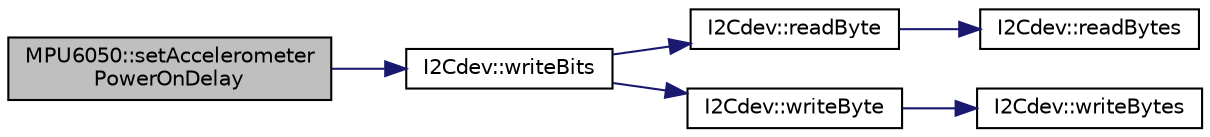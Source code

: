 digraph "MPU6050::setAccelerometerPowerOnDelay"
{
  edge [fontname="Helvetica",fontsize="10",labelfontname="Helvetica",labelfontsize="10"];
  node [fontname="Helvetica",fontsize="10",shape=record];
  rankdir="LR";
  Node834 [label="MPU6050::setAccelerometer\lPowerOnDelay",height=0.2,width=0.4,color="black", fillcolor="grey75", style="filled", fontcolor="black"];
  Node834 -> Node835 [color="midnightblue",fontsize="10",style="solid",fontname="Helvetica"];
  Node835 [label="I2Cdev::writeBits",height=0.2,width=0.4,color="black", fillcolor="white", style="filled",URL="$class_i2_cdev.html#a913371251b6a41520c080115650e1b59",tooltip="Write multiple bits in an 8-bit device register. "];
  Node835 -> Node836 [color="midnightblue",fontsize="10",style="solid",fontname="Helvetica"];
  Node836 [label="I2Cdev::readByte",height=0.2,width=0.4,color="black", fillcolor="white", style="filled",URL="$class_i2_cdev.html#aef1db446b45660c6631fc780278ac366",tooltip="Read single byte from an 8-bit device register. "];
  Node836 -> Node837 [color="midnightblue",fontsize="10",style="solid",fontname="Helvetica"];
  Node837 [label="I2Cdev::readBytes",height=0.2,width=0.4,color="black", fillcolor="white", style="filled",URL="$class_i2_cdev.html#ae1eed9468ce4653e080bfd8481d2ac88",tooltip="Read multiple bytes from an 8-bit device register. "];
  Node835 -> Node838 [color="midnightblue",fontsize="10",style="solid",fontname="Helvetica"];
  Node838 [label="I2Cdev::writeByte",height=0.2,width=0.4,color="black", fillcolor="white", style="filled",URL="$class_i2_cdev.html#aeb297637ef985cd562da465ba61b7042",tooltip="Write single byte to an 8-bit device register. "];
  Node838 -> Node839 [color="midnightblue",fontsize="10",style="solid",fontname="Helvetica"];
  Node839 [label="I2Cdev::writeBytes",height=0.2,width=0.4,color="black", fillcolor="white", style="filled",URL="$class_i2_cdev.html#aa4e39cac6c0eac5112f9132084bcc93e"];
}
